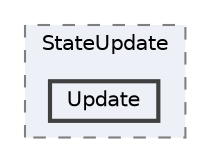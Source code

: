 digraph "101_Management_Common/Manager/ManagementStateUpdate/StateUpdate/Update"
{
 // LATEX_PDF_SIZE
  bgcolor="transparent";
  edge [fontname=Helvetica,fontsize=10,labelfontname=Helvetica,labelfontsize=10];
  node [fontname=Helvetica,fontsize=10,shape=box,height=0.2,width=0.4];
  compound=true
  subgraph clusterdir_2ea1264261e34000264bfe815671c762 {
    graph [ bgcolor="#edf0f7", pencolor="grey50", label="StateUpdate", fontname=Helvetica,fontsize=10 style="filled,dashed", URL="dir_2ea1264261e34000264bfe815671c762.html",tooltip=""]
  dir_0cc0fc8b41ef82d6ab02b0920e0fe27d [label="Update", fillcolor="#edf0f7", color="grey25", style="filled,bold", URL="dir_0cc0fc8b41ef82d6ab02b0920e0fe27d.html",tooltip=""];
  }
}
